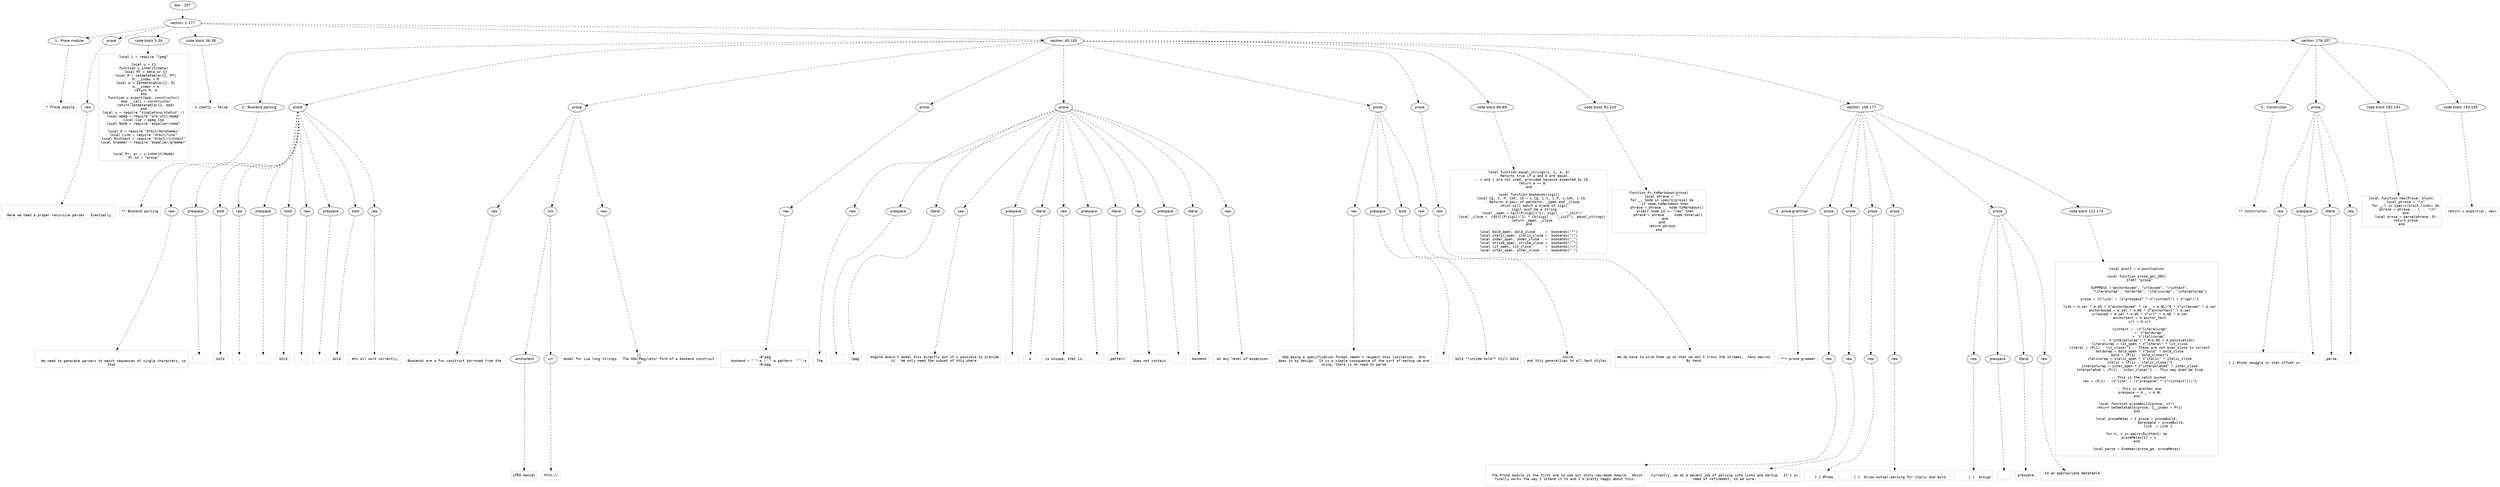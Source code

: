 digraph lpegNode {

node [fontname=Helvetica]
edge [style=dashed]

doc_0 [label="doc - 207"]


doc_0 -> { section_1}
{rank=same; section_1}

section_1 [label="section: 1-177"]


// END RANK doc_0

section_1 -> { header_2 prose_3 codeblock_4 codeblock_5 section_6 section_7}
{rank=same; header_2 prose_3 codeblock_4 codeblock_5 section_6 section_7}

header_2 [label="1 : Prose module"]

prose_3 [label="prose"]

codeblock_4 [label="code block 5-34"]

codeblock_5 [label="code block 36-38"]

section_6 [label="section: 40-105"]

section_7 [label="section: 178-207"]


// END RANK section_1

header_2 -> leaf_8
leaf_8  [color=Gray,shape=rectangle,fontname=Inconsolata,label="* Prose module"]
// END RANK header_2

prose_3 -> { raw_9}
{rank=same; raw_9}

raw_9 [label="raw"]


// END RANK prose_3

raw_9 -> leaf_10
leaf_10  [color=Gray,shape=rectangle,fontname=Inconsolata,label="

  Here we need a proper recursive parser.  Eventually.
"]
// END RANK raw_9

codeblock_4 -> leaf_11
leaf_11  [color=Gray,shape=rectangle,fontname=Inconsolata,label="local L = require \"lpeg\"

local u = {}
function u.inherit(meta)
  local MT = meta or {}
  local M = setmetatable({}, MT)
  M.__index = M
  local m = setmetatable({}, M)
  m.__index = m
  return M, m
end
function u.export(mod, constructor)
  mod.__call = constructor
  return setmetatable({}, mod)
end
local s = require \"singletons/status\" ()
local epeg = require \"orb:util/epeg\"
local Csp = epeg.Csp
local Node = require \"espalier/node\"

local m = require \"Orbit/morphemes\"
local Link = require \"Orbit/link\"
local Richtext = require \"Orbit/richtext\"
local Grammar = require \"espalier/grammar\"


local Pr, pr = u.inherit(Node)
Pr.id = \"prose\""]
// END RANK codeblock_4

codeblock_5 -> leaf_12
leaf_12  [color=Gray,shape=rectangle,fontname=Inconsolata,label="s.chatty = false"]
// END RANK codeblock_5

section_6 -> { header_13 prose_14 prose_15 prose_16 prose_17 prose_18 prose_19 codeblock_20 codeblock_21 section_22}
{rank=same; header_13 prose_14 prose_15 prose_16 prose_17 prose_18 prose_19 codeblock_20 codeblock_21 section_22}

header_13 [label="2 : Bookend parsing"]

prose_14 [label="prose"]

prose_15 [label="prose"]

prose_16 [label="prose"]

prose_17 [label="prose"]

prose_18 [label="prose"]

prose_19 [label="prose"]

codeblock_20 [label="code block 66-89"]

codeblock_21 [label="code block 91-103"]

section_22 [label="section: 106-177"]


// END RANK section_6

header_13 -> leaf_23
leaf_23  [color=Gray,shape=rectangle,fontname=Inconsolata,label="** Bookend parsing"]
// END RANK header_13

prose_14 -> { raw_24 prespace_25 bold_26 raw_27 prespace_28 bold_29 raw_30 prespace_31 bold_32 raw_33}
{rank=same; raw_24 prespace_25 bold_26 raw_27 prespace_28 bold_29 raw_30 prespace_31 bold_32 raw_33}

raw_24 [label="raw"]

prespace_25 [label="prespace"]

bold_26 [label="bold"]

raw_27 [label="raw"]

prespace_28 [label="prespace"]

bold_29 [label="bold"]

raw_30 [label="raw"]

prespace_31 [label="prespace"]

bold_32 [label="bold"]

raw_33 [label="raw"]


// END RANK prose_14

raw_24 -> leaf_34
leaf_34  [color=Gray,shape=rectangle,fontname=Inconsolata,label="

  We need to generate parsers to match sequences of single characters, so
that"]
// END RANK raw_24

prespace_25 -> leaf_35
leaf_35  [color=Gray,shape=rectangle,fontname=Inconsolata,label=" "]
// END RANK prespace_25

bold_26 -> leaf_36
leaf_36  [color=Gray,shape=rectangle,fontname=Inconsolata,label="bold"]
// END RANK bold_26

raw_27 -> leaf_37
leaf_37  [color=Gray,shape=rectangle,fontname=Inconsolata,label=","]
// END RANK raw_27

prespace_28 -> leaf_38
leaf_38  [color=Gray,shape=rectangle,fontname=Inconsolata,label=" "]
// END RANK prespace_28

bold_29 -> leaf_39
leaf_39  [color=Gray,shape=rectangle,fontname=Inconsolata,label="bold"]
// END RANK bold_29

raw_30 -> leaf_40
leaf_40  [color=Gray,shape=rectangle,fontname=Inconsolata,label=","]
// END RANK raw_30

prespace_31 -> leaf_41
leaf_41  [color=Gray,shape=rectangle,fontname=Inconsolata,label=" "]
// END RANK prespace_31

bold_32 -> leaf_42
leaf_42  [color=Gray,shape=rectangle,fontname=Inconsolata,label="bold"]
// END RANK bold_32

raw_33 -> leaf_43
leaf_43  [color=Gray,shape=rectangle,fontname=Inconsolata,label=" etc all work correctly.
"]
// END RANK raw_33

prose_15 -> { raw_44 link_45 raw_46}
{rank=same; raw_44 link_45 raw_46}

raw_44 [label="raw"]

link_45 [label="link"]

raw_46 [label="raw"]


// END RANK prose_15

raw_44 -> leaf_47
leaf_47  [color=Gray,shape=rectangle,fontname=Inconsolata,label="
Bookends are a fun construct borrowed from the "]
// END RANK raw_44

link_45 -> { anchortext_48 url_49}
{rank=same; anchortext_48 url_49}

anchortext_48 [label="anchortext"]

url_49 [label="url"]


// END RANK link_45

anchortext_48 -> leaf_50
leaf_50  [color=Gray,shape=rectangle,fontname=Inconsolata,label="LPEG manual"]
// END RANK anchortext_48

url_49 -> leaf_51
leaf_51  [color=Gray,shape=rectangle,fontname=Inconsolata,label="httk://"]
// END RANK url_49

raw_46 -> leaf_52
leaf_52  [color=Gray,shape=rectangle,fontname=Inconsolata,label="]]
model for Lua long strings.  The GGG/Pegylator form of a bookend construct
is
"]
// END RANK raw_46

prose_16 -> { raw_53}
{rank=same; raw_53}

raw_53 [label="raw"]


// END RANK prose_16

raw_53 -> leaf_54
leaf_54  [color=Gray,shape=rectangle,fontname=Inconsolata,label="
~#!peg
    bookend = \"`\":a !\"`\":a pattern  \"`\":a
~#/peg
"]
// END RANK raw_53

prose_17 -> { raw_55 prespace_56 literal_57 raw_58 prespace_59 literal_60 raw_61 prespace_62 literal_63 raw_64 prespace_65 literal_66 raw_67}
{rank=same; raw_55 prespace_56 literal_57 raw_58 prespace_59 literal_60 raw_61 prespace_62 literal_63 raw_64 prespace_65 literal_66 raw_67}

raw_55 [label="raw"]

prespace_56 [label="prespace"]

literal_57 [label="literal"]

raw_58 [label="raw"]

prespace_59 [label="prespace"]

literal_60 [label="literal"]

raw_61 [label="raw"]

prespace_62 [label="prespace"]

literal_63 [label="literal"]

raw_64 [label="raw"]

prespace_65 [label="prespace"]

literal_66 [label="literal"]

raw_67 [label="raw"]


// END RANK prose_17

raw_55 -> leaf_68
leaf_68  [color=Gray,shape=rectangle,fontname=Inconsolata,label="
The"]
// END RANK raw_55

prespace_56 -> leaf_69
leaf_69  [color=Gray,shape=rectangle,fontname=Inconsolata,label=" "]
// END RANK prespace_56

literal_57 -> leaf_70
leaf_70  [color=Gray,shape=rectangle,fontname=Inconsolata,label="lpeg"]
// END RANK literal_57

raw_58 -> leaf_71
leaf_71  [color=Gray,shape=rectangle,fontname=Inconsolata,label=" engine doesn't model this directly but it's possible to provide
it.  We only need the subset of this where"]
// END RANK raw_58

prespace_59 -> leaf_72
leaf_72  [color=Gray,shape=rectangle,fontname=Inconsolata,label=" "]
// END RANK prespace_59

literal_60 -> leaf_73
leaf_73  [color=Gray,shape=rectangle,fontname=Inconsolata,label="a"]
// END RANK literal_60

raw_61 -> leaf_74
leaf_74  [color=Gray,shape=rectangle,fontname=Inconsolata,label=" is unique, that is,"]
// END RANK raw_61

prespace_62 -> leaf_75
leaf_75  [color=Gray,shape=rectangle,fontname=Inconsolata,label=" "]
// END RANK prespace_62

literal_63 -> leaf_76
leaf_76  [color=Gray,shape=rectangle,fontname=Inconsolata,label="pattern"]
// END RANK literal_63

raw_64 -> leaf_77
leaf_77  [color=Gray,shape=rectangle,fontname=Inconsolata,label="
does not contain"]
// END RANK raw_64

prespace_65 -> leaf_78
leaf_78  [color=Gray,shape=rectangle,fontname=Inconsolata,label=" "]
// END RANK prespace_65

literal_66 -> leaf_79
leaf_79  [color=Gray,shape=rectangle,fontname=Inconsolata,label="bookend"]
// END RANK literal_66

raw_67 -> leaf_80
leaf_80  [color=Gray,shape=rectangle,fontname=Inconsolata,label=" at any level of expansion.
"]
// END RANK raw_67

prose_18 -> { raw_81 prespace_82 bold_83 raw_84}
{rank=same; raw_81 prespace_82 bold_83 raw_84}

raw_81 [label="raw"]

prespace_82 [label="prespace"]

bold_83 [label="bold"]

raw_84 [label="raw"]


// END RANK prose_18

raw_81 -> leaf_85
leaf_85  [color=Gray,shape=rectangle,fontname=Inconsolata,label="
GGG being a specification format needn't respect this limitation.  Orb
does so by design.  It is a simple consquence of the sort of markup we are
using; there is no need to parse"]
// END RANK raw_81

prespace_82 -> leaf_86
leaf_86  [color=Gray,shape=rectangle,fontname=Inconsolata,label=" "]
// END RANK prespace_82

bold_83 -> leaf_87
leaf_87  [color=Gray,shape=rectangle,fontname=Inconsolata,label="bold **inside bold** still bold"]
// END RANK bold_83

raw_84 -> leaf_88
leaf_88  [color=Gray,shape=rectangle,fontname=Inconsolata,label=" twice,
and this generalizes to all text styles.
"]
// END RANK raw_84

prose_19 -> { raw_89}
{rank=same; raw_89}

raw_89 [label="raw"]


// END RANK prose_19

raw_89 -> leaf_90
leaf_90  [color=Gray,shape=rectangle,fontname=Inconsolata,label="
We do have to wire them up so that we don't cross the streams.  Sans macros.
By hand.

"]
// END RANK raw_89

codeblock_20 -> leaf_91
leaf_91  [color=Gray,shape=rectangle,fontname=Inconsolata,label="local function equal_strings(s, i, a, b)
   -- Returns true if a and b are equal.
   -- s and i are not used, provided because expected by Cb.
   return a == b
end

local function bookends(sigil)
  local Cg, C, P, Cmt, Cb = L.Cg, L.C, L.P, L.Cmt, L.Cb
   -- Returns a pair of patterns, _open and _close,
   -- which will match a brace of sigil.
   -- sigil must be a string.
   local _open = Cg(C(P(sigil)^1), sigil .. \"_init\")
   local _close =  Cmt(C(P(sigil)^1) * Cb(sigil .. \"_init\"), equal_strings)
   return _open, _close
end

local bold_open, bold_close     =  bookends(\"*\")
local italic_open, italic_close =  bookends(\"/\")
local under_open, under_close   =  bookends(\"_\")
local strike_open, strike_close =  bookends(\"-\")
local lit_open, lit_close       =  bookends(\"=\")
local inter_open, inter_close   =  bookends(\"`\")"]
// END RANK codeblock_20

codeblock_21 -> leaf_92
leaf_92  [color=Gray,shape=rectangle,fontname=Inconsolata,label="function Pr.toMarkdown(prose)
   local phrase = \"\"
   for _, node in ipairs(prose) do
      if node.toMarkdown then
        phrase = phrase .. node:toMarkdown()
      elseif node.id == \"raw\" then
         phrase = phrase  .. node:toValue()
      end
   end
   return phrase
end"]
// END RANK codeblock_21

section_22 -> { header_93 prose_94 prose_95 prose_96 prose_97 prose_98 codeblock_99}
{rank=same; header_93 prose_94 prose_95 prose_96 prose_97 prose_98 codeblock_99}

header_93 [label="3 : prose grammar"]

prose_94 [label="prose"]

prose_95 [label="prose"]

prose_96 [label="prose"]

prose_97 [label="prose"]

prose_98 [label="prose"]

codeblock_99 [label="code block 122-175"]


// END RANK section_22

header_93 -> leaf_100
leaf_100  [color=Gray,shape=rectangle,fontname=Inconsolata,label="*** prose grammar"]
// END RANK header_93

prose_94 -> { raw_101}
{rank=same; raw_101}

raw_101 [label="raw"]


// END RANK prose_94

raw_101 -> leaf_102
leaf_102  [color=Gray,shape=rectangle,fontname=Inconsolata,label="

  The Prose module is the first one to use our shiny-new Node module.  Which
finally works the way I intend it to and I'm pretty happy about this.

"]
// END RANK raw_101

prose_95 -> { raw_103}
{rank=same; raw_103}

raw_103 [label="raw"]


// END RANK prose_95

raw_103 -> leaf_104
leaf_104  [color=Gray,shape=rectangle,fontname=Inconsolata,label="
Currently, we do a decent job of parsing into links and markup.  It's in
need of refinement, to be sure:
"]
// END RANK raw_103

prose_96 -> { raw_105}
{rank=same; raw_105}

raw_105 [label="raw"]


// END RANK prose_96

raw_105 -> leaf_106
leaf_106  [color=Gray,shape=rectangle,fontname=Inconsolata,label="
  - [ ] #Todo
"]
// END RANK raw_105

prose_97 -> { raw_107}
{rank=same; raw_107}

raw_107 [label="raw"]


// END RANK prose_97

raw_107 -> leaf_108
leaf_108  [color=Gray,shape=rectangle,fontname=Inconsolata,label="
    - [ ]  Allow mutual parsing for italic and bold.
"]
// END RANK raw_107

prose_98 -> { raw_109 prespace_110 literal_111 raw_112}
{rank=same; raw_109 prespace_110 literal_111 raw_112}

raw_109 [label="raw"]

prespace_110 [label="prespace"]

literal_111 [label="literal"]

raw_112 [label="raw"]


// END RANK prose_98

raw_109 -> leaf_113
leaf_113  [color=Gray,shape=rectangle,fontname=Inconsolata,label="
    - [ ]  Assign"]
// END RANK raw_109

prespace_110 -> leaf_114
leaf_114  [color=Gray,shape=rectangle,fontname=Inconsolata,label=" "]
// END RANK prespace_110

literal_111 -> leaf_115
leaf_115  [color=Gray,shape=rectangle,fontname=Inconsolata,label="prespace"]
// END RANK literal_111

raw_112 -> leaf_116
leaf_116  [color=Gray,shape=rectangle,fontname=Inconsolata,label=" to an appropriate metatable

"]
// END RANK raw_112

codeblock_99 -> leaf_117
leaf_117  [color=Gray,shape=rectangle,fontname=Inconsolata,label="
local punct = m.punctuation

local function prose_gm(_ENV)
   START \"prose\"

   SUPPRESS (\"anchorboxed\", \"urlboxed\", \"richtext\",
             \"literalwrap\", \"boldwrap\", \"italicwrap\", \"interpolwrap\")

   prose = (V\"link\" + (V\"prespace\" * V\"richtext\") + V\"raw\")^1

   link = m.sel * m.WS * V\"anchorboxed\" * (m._ + m.NL)^0 * V\"urlboxed\" * m.ser
   anchorboxed = m.sel * m.WS * V\"anchortext\" * m.ser
   urlboxed = m.sel * m.WS * V\"url\" * m.WS * m.ser
   anchortext = m.anchor_text
   url = m.url

   richtext =  (V\"literalwrap\"
            +  V\"boldwrap\"
            +  V\"italicwrap\"
            +  V\"interpolwrap\") * #(m.WS + m.punctuation)
   literalwrap = lit_open * V\"literal\" * lit_close
   literal = (P(1) - lit_close)^1 -- These are not even close to correct
   boldwrap = bold_open * V\"bold\" * bold_close
   bold = (P(1) - bold_close)^1
   italicwrap = italic_open * V\"italic\" * italic_close
   italic = (P(1) - italic_close)^1
   interpolwrap = inter_open * V\"interpolated\" * inter_close
   interpolated = (P(1) - inter_close)^1 -- This may even be true

   -- This is the catch bucket.
   raw = (P(1) - (V\"link\" + (V\"prespace\" * V\"richtext\")))^1

   -- This is another one.
   prespace = m._ + m.NL
end

local function proseBuild(prose, str)
   return setmetatable(prose, {__index = Pr})
end

local proseMetas = { prose = proseBuild,
                     -- ßprespace = proseBuild,
                     link  = Link }

for k, v in pairs(Richtext) do
  proseMetas[k] = v
end

local parse = Grammar(prose_gm, proseMetas)

"]
// END RANK codeblock_99

section_7 -> { header_118 prose_119 codeblock_120 codeblock_121}
{rank=same; header_118 prose_119 codeblock_120 codeblock_121}

header_118 [label="2 : Constructor"]

prose_119 [label="prose"]

codeblock_120 [label="code block 182-191"]

codeblock_121 [label="code block 193-195"]


// END RANK section_7

header_118 -> leaf_122
leaf_122  [color=Gray,shape=rectangle,fontname=Inconsolata,label="** Constructor"]
// END RANK header_118

prose_119 -> { raw_123 prespace_124 literal_125 raw_126}
{rank=same; raw_123 prespace_124 literal_125 raw_126}

raw_123 [label="raw"]

prespace_124 [label="prespace"]

literal_125 [label="literal"]

raw_126 [label="raw"]


// END RANK prose_119

raw_123 -> leaf_127
leaf_127  [color=Gray,shape=rectangle,fontname=Inconsolata,label="

- [ ] #todo smuggle in that offset in"]
// END RANK raw_123

prespace_124 -> leaf_128
leaf_128  [color=Gray,shape=rectangle,fontname=Inconsolata,label=" "]
// END RANK prespace_124

literal_125 -> leaf_129
leaf_129  [color=Gray,shape=rectangle,fontname=Inconsolata,label="parse"]
// END RANK literal_125

raw_126 -> leaf_130
leaf_130  [color=Gray,shape=rectangle,fontname=Inconsolata,label="
"]
// END RANK raw_126

codeblock_120 -> leaf_131
leaf_131  [color=Gray,shape=rectangle,fontname=Inconsolata,label="local function new(Prose, block)
    local phrase = \"\\n\"
    for _,l in ipairs(block.lines) do
      phrase = phrase .. l .. \"\\n\"
    end
    local prose = parse(phrase, 0)
    return prose
end"]
// END RANK codeblock_120

codeblock_121 -> leaf_132
leaf_132  [color=Gray,shape=rectangle,fontname=Inconsolata,label="return u.export(pr, new)"]
// END RANK codeblock_121


}
